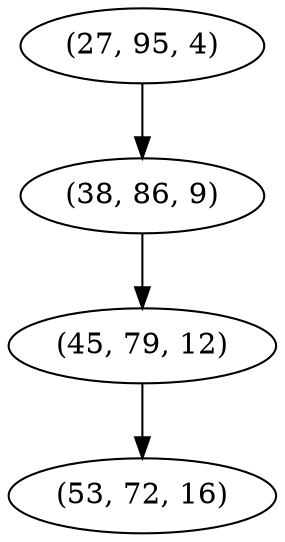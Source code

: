 digraph tree {
    "(27, 95, 4)";
    "(38, 86, 9)";
    "(45, 79, 12)";
    "(53, 72, 16)";
    "(27, 95, 4)" -> "(38, 86, 9)";
    "(38, 86, 9)" -> "(45, 79, 12)";
    "(45, 79, 12)" -> "(53, 72, 16)";
}
